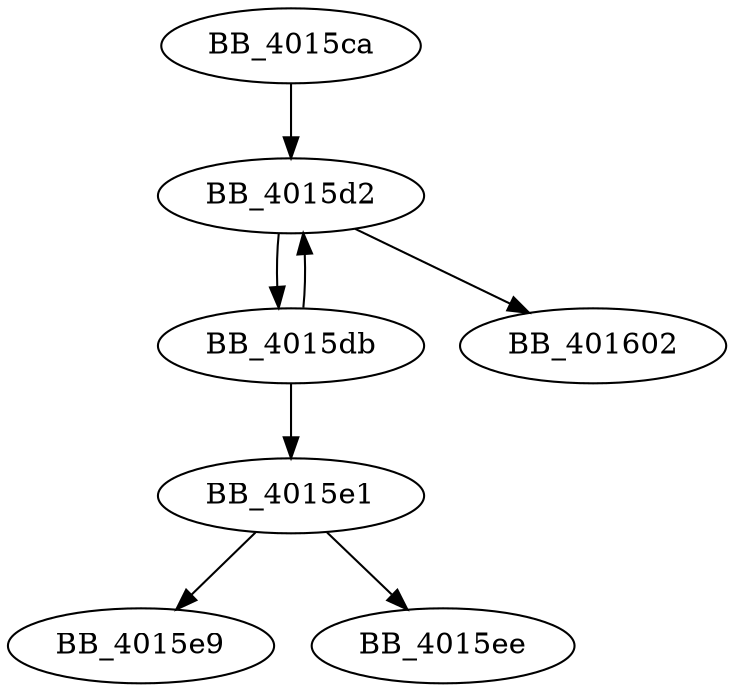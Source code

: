 DiGraph __get_errno_from_oserr{
BB_4015ca->BB_4015d2
BB_4015d2->BB_4015db
BB_4015d2->BB_401602
BB_4015db->BB_4015d2
BB_4015db->BB_4015e1
BB_4015e1->BB_4015e9
BB_4015e1->BB_4015ee
}

